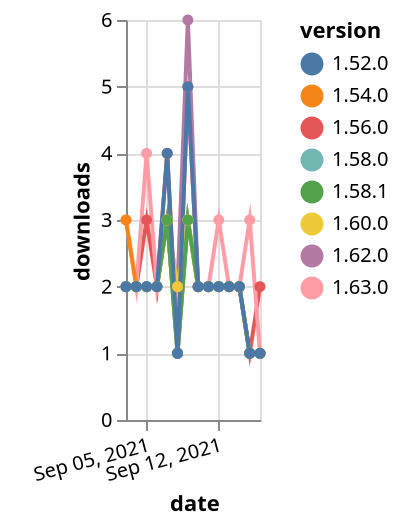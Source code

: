 {"$schema": "https://vega.github.io/schema/vega-lite/v5.json", "description": "A simple bar chart with embedded data.", "data": {"values": [{"date": "2021-09-03", "total": 2472, "delta": 2, "version": "1.56.0"}, {"date": "2021-09-04", "total": 2474, "delta": 2, "version": "1.56.0"}, {"date": "2021-09-05", "total": 2477, "delta": 3, "version": "1.56.0"}, {"date": "2021-09-06", "total": 2479, "delta": 2, "version": "1.56.0"}, {"date": "2021-09-07", "total": 2483, "delta": 4, "version": "1.56.0"}, {"date": "2021-09-08", "total": 2484, "delta": 1, "version": "1.56.0"}, {"date": "2021-09-09", "total": 2489, "delta": 5, "version": "1.56.0"}, {"date": "2021-09-10", "total": 2491, "delta": 2, "version": "1.56.0"}, {"date": "2021-09-11", "total": 2493, "delta": 2, "version": "1.56.0"}, {"date": "2021-09-12", "total": 2495, "delta": 2, "version": "1.56.0"}, {"date": "2021-09-13", "total": 2497, "delta": 2, "version": "1.56.0"}, {"date": "2021-09-14", "total": 2499, "delta": 2, "version": "1.56.0"}, {"date": "2021-09-15", "total": 2500, "delta": 1, "version": "1.56.0"}, {"date": "2021-09-16", "total": 2502, "delta": 2, "version": "1.56.0"}, {"date": "2021-09-03", "total": 1058, "delta": 3, "version": "1.63.0"}, {"date": "2021-09-04", "total": 1060, "delta": 2, "version": "1.63.0"}, {"date": "2021-09-05", "total": 1064, "delta": 4, "version": "1.63.0"}, {"date": "2021-09-06", "total": 1066, "delta": 2, "version": "1.63.0"}, {"date": "2021-09-07", "total": 1069, "delta": 3, "version": "1.63.0"}, {"date": "2021-09-08", "total": 1071, "delta": 2, "version": "1.63.0"}, {"date": "2021-09-09", "total": 1076, "delta": 5, "version": "1.63.0"}, {"date": "2021-09-10", "total": 1078, "delta": 2, "version": "1.63.0"}, {"date": "2021-09-11", "total": 1080, "delta": 2, "version": "1.63.0"}, {"date": "2021-09-12", "total": 1083, "delta": 3, "version": "1.63.0"}, {"date": "2021-09-13", "total": 1085, "delta": 2, "version": "1.63.0"}, {"date": "2021-09-14", "total": 1087, "delta": 2, "version": "1.63.0"}, {"date": "2021-09-15", "total": 1090, "delta": 3, "version": "1.63.0"}, {"date": "2021-09-16", "total": 1091, "delta": 1, "version": "1.63.0"}, {"date": "2021-09-03", "total": 2590, "delta": 3, "version": "1.54.0"}, {"date": "2021-09-04", "total": 2592, "delta": 2, "version": "1.54.0"}, {"date": "2021-09-05", "total": 2594, "delta": 2, "version": "1.54.0"}, {"date": "2021-09-06", "total": 2596, "delta": 2, "version": "1.54.0"}, {"date": "2021-09-07", "total": 2599, "delta": 3, "version": "1.54.0"}, {"date": "2021-09-08", "total": 2600, "delta": 1, "version": "1.54.0"}, {"date": "2021-09-09", "total": 2603, "delta": 3, "version": "1.54.0"}, {"date": "2021-09-10", "total": 2605, "delta": 2, "version": "1.54.0"}, {"date": "2021-09-11", "total": 2607, "delta": 2, "version": "1.54.0"}, {"date": "2021-09-12", "total": 2609, "delta": 2, "version": "1.54.0"}, {"date": "2021-09-13", "total": 2611, "delta": 2, "version": "1.54.0"}, {"date": "2021-09-14", "total": 2613, "delta": 2, "version": "1.54.0"}, {"date": "2021-09-15", "total": 2614, "delta": 1, "version": "1.54.0"}, {"date": "2021-09-16", "total": 2615, "delta": 1, "version": "1.54.0"}, {"date": "2021-09-03", "total": 2069, "delta": 2, "version": "1.58.0"}, {"date": "2021-09-04", "total": 2071, "delta": 2, "version": "1.58.0"}, {"date": "2021-09-05", "total": 2073, "delta": 2, "version": "1.58.0"}, {"date": "2021-09-06", "total": 2075, "delta": 2, "version": "1.58.0"}, {"date": "2021-09-07", "total": 2078, "delta": 3, "version": "1.58.0"}, {"date": "2021-09-08", "total": 2079, "delta": 1, "version": "1.58.0"}, {"date": "2021-09-09", "total": 2082, "delta": 3, "version": "1.58.0"}, {"date": "2021-09-10", "total": 2084, "delta": 2, "version": "1.58.0"}, {"date": "2021-09-11", "total": 2086, "delta": 2, "version": "1.58.0"}, {"date": "2021-09-12", "total": 2088, "delta": 2, "version": "1.58.0"}, {"date": "2021-09-13", "total": 2090, "delta": 2, "version": "1.58.0"}, {"date": "2021-09-14", "total": 2092, "delta": 2, "version": "1.58.0"}, {"date": "2021-09-15", "total": 2093, "delta": 1, "version": "1.58.0"}, {"date": "2021-09-16", "total": 2094, "delta": 1, "version": "1.58.0"}, {"date": "2021-09-03", "total": 1496, "delta": 2, "version": "1.62.0"}, {"date": "2021-09-04", "total": 1498, "delta": 2, "version": "1.62.0"}, {"date": "2021-09-05", "total": 1500, "delta": 2, "version": "1.62.0"}, {"date": "2021-09-06", "total": 1502, "delta": 2, "version": "1.62.0"}, {"date": "2021-09-07", "total": 1505, "delta": 3, "version": "1.62.0"}, {"date": "2021-09-08", "total": 1507, "delta": 2, "version": "1.62.0"}, {"date": "2021-09-09", "total": 1513, "delta": 6, "version": "1.62.0"}, {"date": "2021-09-10", "total": 1515, "delta": 2, "version": "1.62.0"}, {"date": "2021-09-11", "total": 1517, "delta": 2, "version": "1.62.0"}, {"date": "2021-09-12", "total": 1519, "delta": 2, "version": "1.62.0"}, {"date": "2021-09-13", "total": 1521, "delta": 2, "version": "1.62.0"}, {"date": "2021-09-14", "total": 1523, "delta": 2, "version": "1.62.0"}, {"date": "2021-09-15", "total": 1524, "delta": 1, "version": "1.62.0"}, {"date": "2021-09-16", "total": 1525, "delta": 1, "version": "1.62.0"}, {"date": "2021-09-03", "total": 1686, "delta": 2, "version": "1.60.0"}, {"date": "2021-09-04", "total": 1688, "delta": 2, "version": "1.60.0"}, {"date": "2021-09-05", "total": 1690, "delta": 2, "version": "1.60.0"}, {"date": "2021-09-06", "total": 1692, "delta": 2, "version": "1.60.0"}, {"date": "2021-09-07", "total": 1695, "delta": 3, "version": "1.60.0"}, {"date": "2021-09-08", "total": 1697, "delta": 2, "version": "1.60.0"}, {"date": "2021-09-09", "total": 1700, "delta": 3, "version": "1.60.0"}, {"date": "2021-09-10", "total": 1702, "delta": 2, "version": "1.60.0"}, {"date": "2021-09-11", "total": 1704, "delta": 2, "version": "1.60.0"}, {"date": "2021-09-12", "total": 1706, "delta": 2, "version": "1.60.0"}, {"date": "2021-09-13", "total": 1708, "delta": 2, "version": "1.60.0"}, {"date": "2021-09-14", "total": 1710, "delta": 2, "version": "1.60.0"}, {"date": "2021-09-15", "total": 1711, "delta": 1, "version": "1.60.0"}, {"date": "2021-09-16", "total": 1712, "delta": 1, "version": "1.60.0"}, {"date": "2021-09-03", "total": 1857, "delta": 2, "version": "1.58.1"}, {"date": "2021-09-04", "total": 1859, "delta": 2, "version": "1.58.1"}, {"date": "2021-09-05", "total": 1861, "delta": 2, "version": "1.58.1"}, {"date": "2021-09-06", "total": 1863, "delta": 2, "version": "1.58.1"}, {"date": "2021-09-07", "total": 1866, "delta": 3, "version": "1.58.1"}, {"date": "2021-09-08", "total": 1867, "delta": 1, "version": "1.58.1"}, {"date": "2021-09-09", "total": 1870, "delta": 3, "version": "1.58.1"}, {"date": "2021-09-10", "total": 1872, "delta": 2, "version": "1.58.1"}, {"date": "2021-09-11", "total": 1874, "delta": 2, "version": "1.58.1"}, {"date": "2021-09-12", "total": 1876, "delta": 2, "version": "1.58.1"}, {"date": "2021-09-13", "total": 1878, "delta": 2, "version": "1.58.1"}, {"date": "2021-09-14", "total": 1880, "delta": 2, "version": "1.58.1"}, {"date": "2021-09-15", "total": 1881, "delta": 1, "version": "1.58.1"}, {"date": "2021-09-16", "total": 1882, "delta": 1, "version": "1.58.1"}, {"date": "2021-09-03", "total": 3093, "delta": 2, "version": "1.52.0"}, {"date": "2021-09-04", "total": 3095, "delta": 2, "version": "1.52.0"}, {"date": "2021-09-05", "total": 3097, "delta": 2, "version": "1.52.0"}, {"date": "2021-09-06", "total": 3099, "delta": 2, "version": "1.52.0"}, {"date": "2021-09-07", "total": 3103, "delta": 4, "version": "1.52.0"}, {"date": "2021-09-08", "total": 3104, "delta": 1, "version": "1.52.0"}, {"date": "2021-09-09", "total": 3109, "delta": 5, "version": "1.52.0"}, {"date": "2021-09-10", "total": 3111, "delta": 2, "version": "1.52.0"}, {"date": "2021-09-11", "total": 3113, "delta": 2, "version": "1.52.0"}, {"date": "2021-09-12", "total": 3115, "delta": 2, "version": "1.52.0"}, {"date": "2021-09-13", "total": 3117, "delta": 2, "version": "1.52.0"}, {"date": "2021-09-14", "total": 3119, "delta": 2, "version": "1.52.0"}, {"date": "2021-09-15", "total": 3120, "delta": 1, "version": "1.52.0"}, {"date": "2021-09-16", "total": 3121, "delta": 1, "version": "1.52.0"}]}, "width": "container", "mark": {"type": "line", "point": {"filled": true}}, "encoding": {"x": {"field": "date", "type": "temporal", "timeUnit": "yearmonthdate", "title": "date", "axis": {"labelAngle": -15}}, "y": {"field": "delta", "type": "quantitative", "title": "downloads"}, "color": {"field": "version", "type": "nominal"}, "tooltip": {"field": "delta"}}}